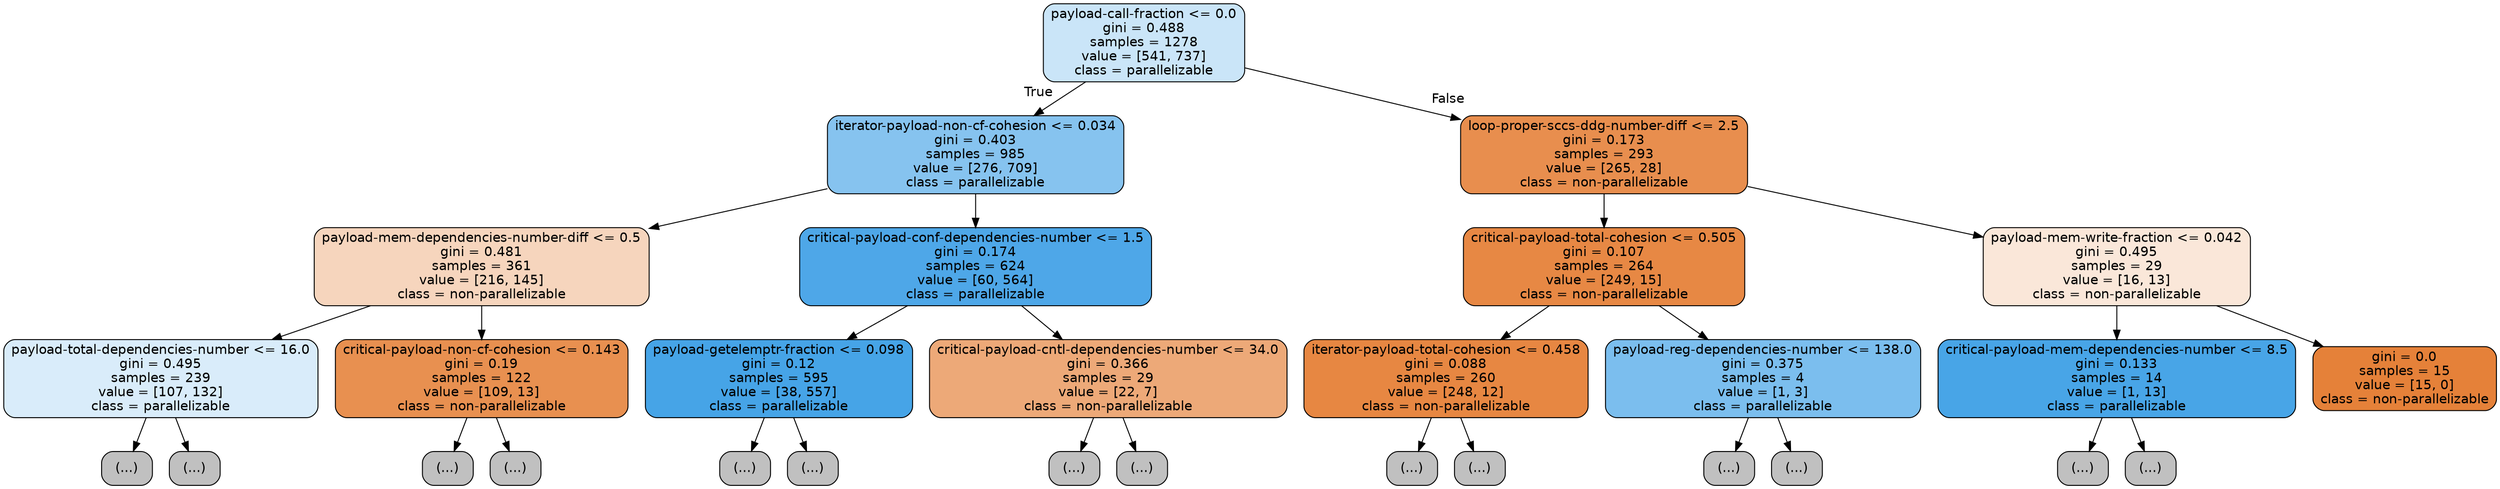 digraph Tree {
node [shape=box, style="filled, rounded", color="black", fontname=helvetica] ;
edge [fontname=helvetica] ;
0 [label="payload-call-fraction <= 0.0\ngini = 0.488\nsamples = 1278\nvalue = [541, 737]\nclass = parallelizable", fillcolor="#399de544"] ;
1 [label="iterator-payload-non-cf-cohesion <= 0.034\ngini = 0.403\nsamples = 985\nvalue = [276, 709]\nclass = parallelizable", fillcolor="#399de59c"] ;
0 -> 1 [labeldistance=2.5, labelangle=45, headlabel="True"] ;
2 [label="payload-mem-dependencies-number-diff <= 0.5\ngini = 0.481\nsamples = 361\nvalue = [216, 145]\nclass = non-parallelizable", fillcolor="#e5813954"] ;
1 -> 2 ;
3 [label="payload-total-dependencies-number <= 16.0\ngini = 0.495\nsamples = 239\nvalue = [107, 132]\nclass = parallelizable", fillcolor="#399de530"] ;
2 -> 3 ;
4 [label="(...)", fillcolor="#C0C0C0"] ;
3 -> 4 ;
21 [label="(...)", fillcolor="#C0C0C0"] ;
3 -> 21 ;
44 [label="critical-payload-non-cf-cohesion <= 0.143\ngini = 0.19\nsamples = 122\nvalue = [109, 13]\nclass = non-parallelizable", fillcolor="#e58139e1"] ;
2 -> 44 ;
45 [label="(...)", fillcolor="#C0C0C0"] ;
44 -> 45 ;
54 [label="(...)", fillcolor="#C0C0C0"] ;
44 -> 54 ;
63 [label="critical-payload-conf-dependencies-number <= 1.5\ngini = 0.174\nsamples = 624\nvalue = [60, 564]\nclass = parallelizable", fillcolor="#399de5e4"] ;
1 -> 63 ;
64 [label="payload-getelemptr-fraction <= 0.098\ngini = 0.12\nsamples = 595\nvalue = [38, 557]\nclass = parallelizable", fillcolor="#399de5ee"] ;
63 -> 64 ;
65 [label="(...)", fillcolor="#C0C0C0"] ;
64 -> 65 ;
66 [label="(...)", fillcolor="#C0C0C0"] ;
64 -> 66 ;
141 [label="critical-payload-cntl-dependencies-number <= 34.0\ngini = 0.366\nsamples = 29\nvalue = [22, 7]\nclass = non-parallelizable", fillcolor="#e58139ae"] ;
63 -> 141 ;
142 [label="(...)", fillcolor="#C0C0C0"] ;
141 -> 142 ;
151 [label="(...)", fillcolor="#C0C0C0"] ;
141 -> 151 ;
154 [label="loop-proper-sccs-ddg-number-diff <= 2.5\ngini = 0.173\nsamples = 293\nvalue = [265, 28]\nclass = non-parallelizable", fillcolor="#e58139e4"] ;
0 -> 154 [labeldistance=2.5, labelangle=-45, headlabel="False"] ;
155 [label="critical-payload-total-cohesion <= 0.505\ngini = 0.107\nsamples = 264\nvalue = [249, 15]\nclass = non-parallelizable", fillcolor="#e58139f0"] ;
154 -> 155 ;
156 [label="iterator-payload-total-cohesion <= 0.458\ngini = 0.088\nsamples = 260\nvalue = [248, 12]\nclass = non-parallelizable", fillcolor="#e58139f3"] ;
155 -> 156 ;
157 [label="(...)", fillcolor="#C0C0C0"] ;
156 -> 157 ;
166 [label="(...)", fillcolor="#C0C0C0"] ;
156 -> 166 ;
173 [label="payload-reg-dependencies-number <= 138.0\ngini = 0.375\nsamples = 4\nvalue = [1, 3]\nclass = parallelizable", fillcolor="#399de5aa"] ;
155 -> 173 ;
174 [label="(...)", fillcolor="#C0C0C0"] ;
173 -> 174 ;
175 [label="(...)", fillcolor="#C0C0C0"] ;
173 -> 175 ;
176 [label="payload-mem-write-fraction <= 0.042\ngini = 0.495\nsamples = 29\nvalue = [16, 13]\nclass = non-parallelizable", fillcolor="#e5813930"] ;
154 -> 176 ;
177 [label="critical-payload-mem-dependencies-number <= 8.5\ngini = 0.133\nsamples = 14\nvalue = [1, 13]\nclass = parallelizable", fillcolor="#399de5eb"] ;
176 -> 177 ;
178 [label="(...)", fillcolor="#C0C0C0"] ;
177 -> 178 ;
179 [label="(...)", fillcolor="#C0C0C0"] ;
177 -> 179 ;
180 [label="gini = 0.0\nsamples = 15\nvalue = [15, 0]\nclass = non-parallelizable", fillcolor="#e58139ff"] ;
176 -> 180 ;
}